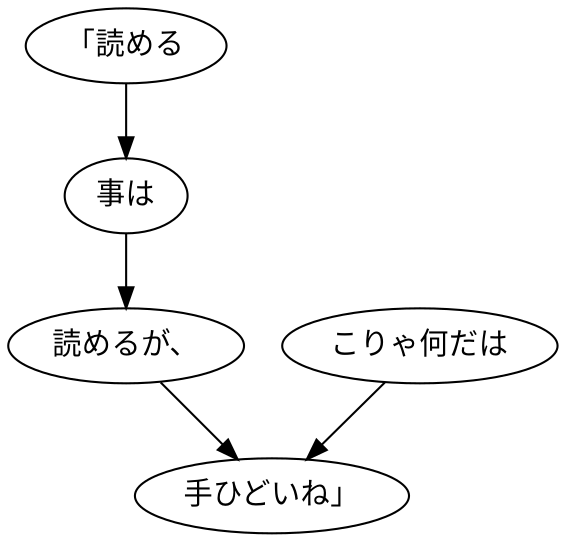 digraph graph8171 {
	node0 [label="「読める"];
	node1 [label="事は"];
	node2 [label="読めるが、"];
	node3 [label="こりゃ何だは"];
	node4 [label="手ひどいね」"];
	node0 -> node1;
	node1 -> node2;
	node2 -> node4;
	node3 -> node4;
}
